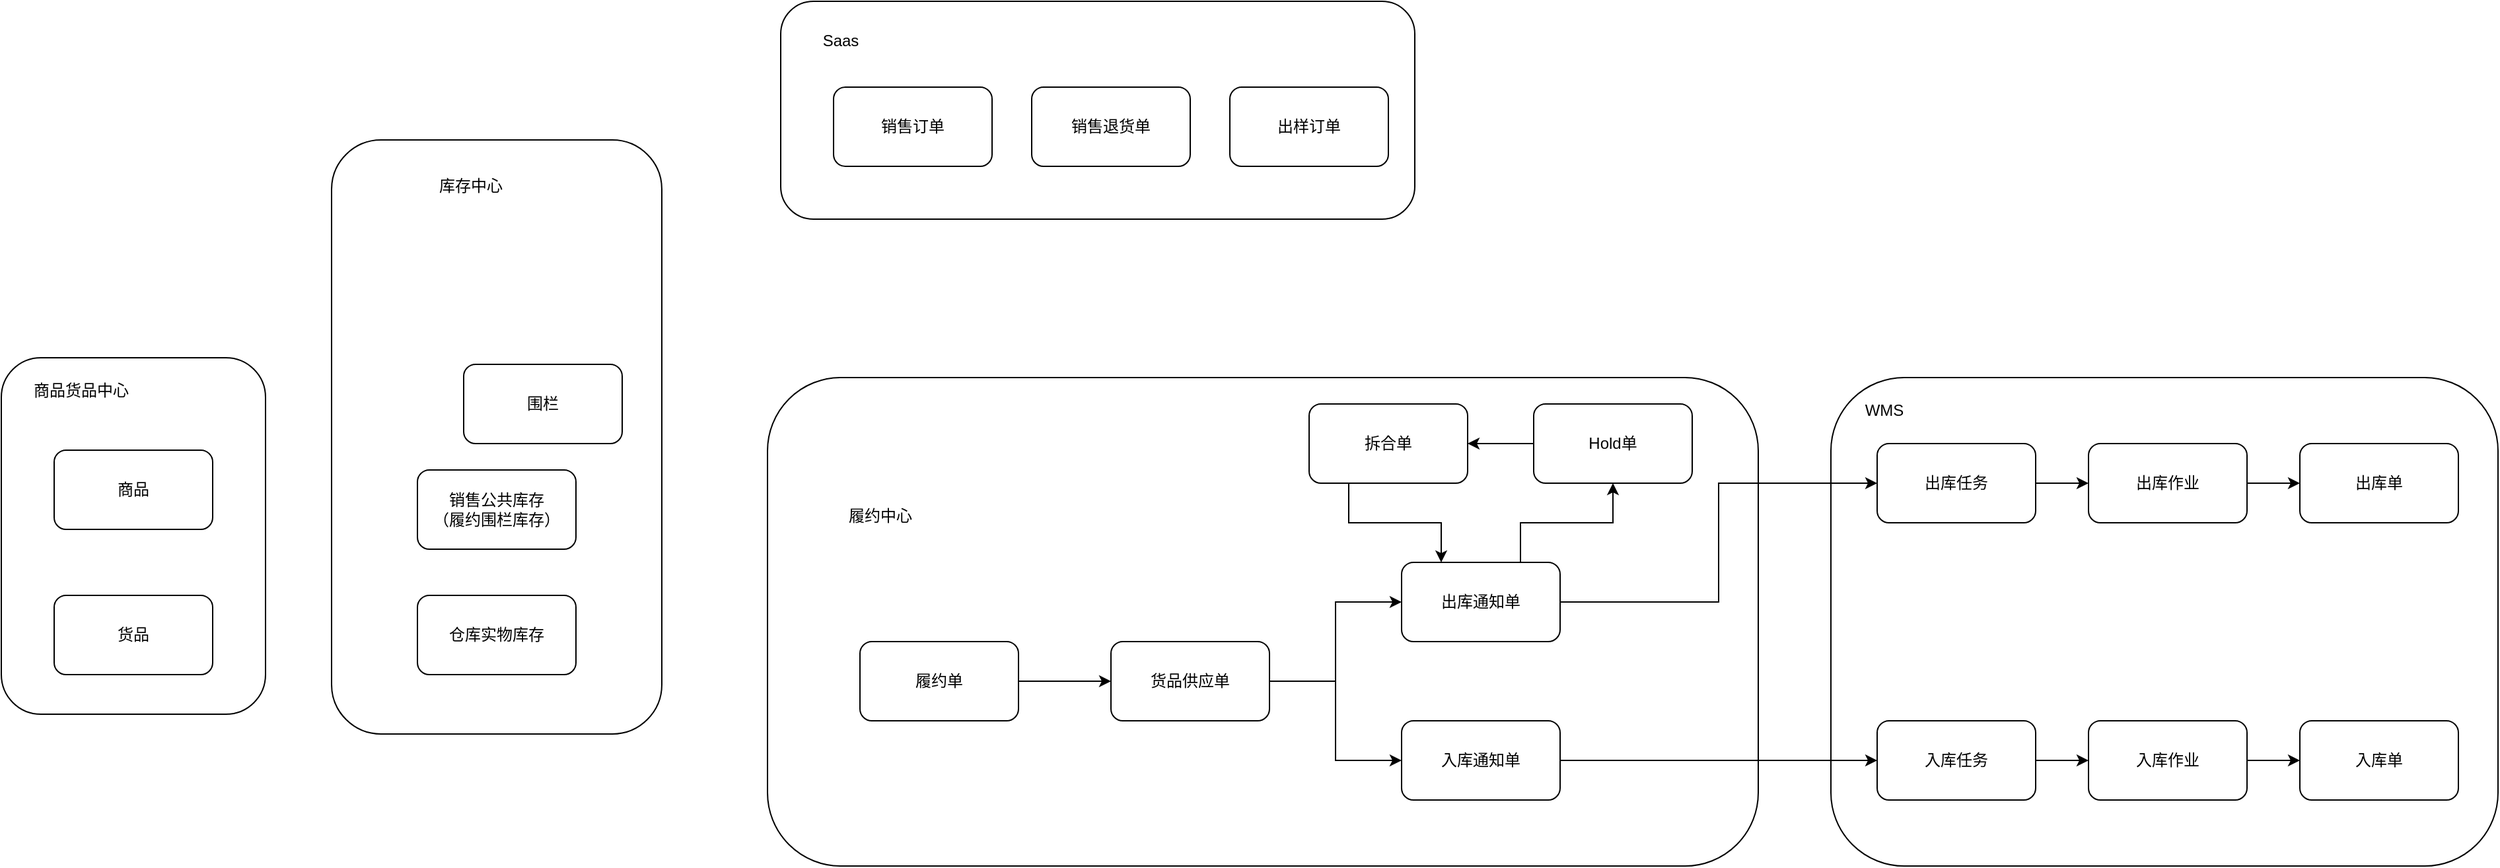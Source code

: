 <mxfile version="20.8.5" type="github">
  <diagram id="9BSfSEBx7n1tUxAudPgJ" name="第 1 页">
    <mxGraphModel dx="2093" dy="611" grid="1" gridSize="10" guides="1" tooltips="1" connect="1" arrows="1" fold="1" page="1" pageScale="1" pageWidth="827" pageHeight="1169" math="0" shadow="0">
      <root>
        <mxCell id="0" />
        <mxCell id="1" parent="0" />
        <mxCell id="_SclktuzGxWFYy_Q4PIl-98" value="" style="rounded=1;whiteSpace=wrap;html=1;" vertex="1" parent="1">
          <mxGeometry x="-260" y="420" width="250" height="450" as="geometry" />
        </mxCell>
        <mxCell id="_SclktuzGxWFYy_Q4PIl-96" value="" style="rounded=1;whiteSpace=wrap;html=1;" vertex="1" parent="1">
          <mxGeometry x="-510" y="585" width="200" height="270" as="geometry" />
        </mxCell>
        <mxCell id="_SclktuzGxWFYy_Q4PIl-86" value="" style="rounded=1;whiteSpace=wrap;html=1;" vertex="1" parent="1">
          <mxGeometry x="80" y="315" width="480" height="165" as="geometry" />
        </mxCell>
        <mxCell id="_SclktuzGxWFYy_Q4PIl-63" value="" style="rounded=1;whiteSpace=wrap;html=1;" vertex="1" parent="1">
          <mxGeometry x="875" y="600" width="505" height="370" as="geometry" />
        </mxCell>
        <mxCell id="_SclktuzGxWFYy_Q4PIl-49" value="" style="rounded=1;whiteSpace=wrap;html=1;" vertex="1" parent="1">
          <mxGeometry x="70" y="600" width="750" height="370" as="geometry" />
        </mxCell>
        <mxCell id="_SclktuzGxWFYy_Q4PIl-50" value="履约中心" style="text;html=1;align=center;verticalAlign=middle;resizable=0;points=[];autosize=1;strokeColor=none;fillColor=none;" vertex="1" parent="1">
          <mxGeometry x="120" y="690" width="70" height="30" as="geometry" />
        </mxCell>
        <mxCell id="_SclktuzGxWFYy_Q4PIl-56" style="edgeStyle=orthogonalEdgeStyle;rounded=0;orthogonalLoop=1;jettySize=auto;html=1;exitX=1;exitY=0.5;exitDx=0;exitDy=0;entryX=0;entryY=0.5;entryDx=0;entryDy=0;" edge="1" parent="1" source="_SclktuzGxWFYy_Q4PIl-51" target="_SclktuzGxWFYy_Q4PIl-54">
          <mxGeometry relative="1" as="geometry" />
        </mxCell>
        <mxCell id="_SclktuzGxWFYy_Q4PIl-51" value="履约单" style="rounded=1;whiteSpace=wrap;html=1;" vertex="1" parent="1">
          <mxGeometry x="140" y="800" width="120" height="60" as="geometry" />
        </mxCell>
        <mxCell id="_SclktuzGxWFYy_Q4PIl-61" style="edgeStyle=orthogonalEdgeStyle;rounded=0;orthogonalLoop=1;jettySize=auto;html=1;exitX=0.75;exitY=0;exitDx=0;exitDy=0;" edge="1" parent="1" source="_SclktuzGxWFYy_Q4PIl-52" target="_SclktuzGxWFYy_Q4PIl-59">
          <mxGeometry relative="1" as="geometry" />
        </mxCell>
        <mxCell id="_SclktuzGxWFYy_Q4PIl-67" style="edgeStyle=orthogonalEdgeStyle;rounded=0;orthogonalLoop=1;jettySize=auto;html=1;exitX=1;exitY=0.5;exitDx=0;exitDy=0;entryX=0;entryY=0.5;entryDx=0;entryDy=0;" edge="1" parent="1" source="_SclktuzGxWFYy_Q4PIl-52" target="_SclktuzGxWFYy_Q4PIl-66">
          <mxGeometry relative="1" as="geometry" />
        </mxCell>
        <mxCell id="_SclktuzGxWFYy_Q4PIl-52" value="出库通知单" style="rounded=1;whiteSpace=wrap;html=1;" vertex="1" parent="1">
          <mxGeometry x="550" y="740" width="120" height="60" as="geometry" />
        </mxCell>
        <mxCell id="_SclktuzGxWFYy_Q4PIl-57" style="edgeStyle=orthogonalEdgeStyle;rounded=0;orthogonalLoop=1;jettySize=auto;html=1;exitX=1;exitY=0.5;exitDx=0;exitDy=0;entryX=0;entryY=0.5;entryDx=0;entryDy=0;" edge="1" parent="1" source="_SclktuzGxWFYy_Q4PIl-54" target="_SclktuzGxWFYy_Q4PIl-52">
          <mxGeometry relative="1" as="geometry" />
        </mxCell>
        <mxCell id="_SclktuzGxWFYy_Q4PIl-58" style="edgeStyle=orthogonalEdgeStyle;rounded=0;orthogonalLoop=1;jettySize=auto;html=1;exitX=1;exitY=0.5;exitDx=0;exitDy=0;entryX=0;entryY=0.5;entryDx=0;entryDy=0;" edge="1" parent="1" source="_SclktuzGxWFYy_Q4PIl-54" target="_SclktuzGxWFYy_Q4PIl-55">
          <mxGeometry relative="1" as="geometry" />
        </mxCell>
        <mxCell id="_SclktuzGxWFYy_Q4PIl-54" value="货品供应单" style="rounded=1;whiteSpace=wrap;html=1;" vertex="1" parent="1">
          <mxGeometry x="330" y="800" width="120" height="60" as="geometry" />
        </mxCell>
        <mxCell id="_SclktuzGxWFYy_Q4PIl-69" style="edgeStyle=orthogonalEdgeStyle;rounded=0;orthogonalLoop=1;jettySize=auto;html=1;exitX=1;exitY=0.5;exitDx=0;exitDy=0;entryX=0;entryY=0.5;entryDx=0;entryDy=0;" edge="1" parent="1" source="_SclktuzGxWFYy_Q4PIl-55" target="_SclktuzGxWFYy_Q4PIl-68">
          <mxGeometry relative="1" as="geometry" />
        </mxCell>
        <mxCell id="_SclktuzGxWFYy_Q4PIl-55" value="入库通知单" style="rounded=1;whiteSpace=wrap;html=1;" vertex="1" parent="1">
          <mxGeometry x="550" y="860" width="120" height="60" as="geometry" />
        </mxCell>
        <mxCell id="_SclktuzGxWFYy_Q4PIl-62" style="edgeStyle=orthogonalEdgeStyle;rounded=0;orthogonalLoop=1;jettySize=auto;html=1;exitX=0;exitY=0.5;exitDx=0;exitDy=0;" edge="1" parent="1" source="_SclktuzGxWFYy_Q4PIl-59" target="_SclktuzGxWFYy_Q4PIl-60">
          <mxGeometry relative="1" as="geometry" />
        </mxCell>
        <mxCell id="_SclktuzGxWFYy_Q4PIl-59" value="Hold单" style="rounded=1;whiteSpace=wrap;html=1;" vertex="1" parent="1">
          <mxGeometry x="650" y="620" width="120" height="60" as="geometry" />
        </mxCell>
        <mxCell id="_SclktuzGxWFYy_Q4PIl-64" style="edgeStyle=orthogonalEdgeStyle;rounded=0;orthogonalLoop=1;jettySize=auto;html=1;exitX=0.25;exitY=1;exitDx=0;exitDy=0;entryX=0.25;entryY=0;entryDx=0;entryDy=0;" edge="1" parent="1" source="_SclktuzGxWFYy_Q4PIl-60" target="_SclktuzGxWFYy_Q4PIl-52">
          <mxGeometry relative="1" as="geometry" />
        </mxCell>
        <mxCell id="_SclktuzGxWFYy_Q4PIl-60" value="拆合单" style="rounded=1;whiteSpace=wrap;html=1;" vertex="1" parent="1">
          <mxGeometry x="480" y="620" width="120" height="60" as="geometry" />
        </mxCell>
        <mxCell id="_SclktuzGxWFYy_Q4PIl-65" value="WMS" style="text;html=1;align=center;verticalAlign=middle;resizable=0;points=[];autosize=1;strokeColor=none;fillColor=none;" vertex="1" parent="1">
          <mxGeometry x="890" y="610" width="50" height="30" as="geometry" />
        </mxCell>
        <mxCell id="_SclktuzGxWFYy_Q4PIl-71" style="edgeStyle=orthogonalEdgeStyle;rounded=0;orthogonalLoop=1;jettySize=auto;html=1;exitX=1;exitY=0.5;exitDx=0;exitDy=0;entryX=0;entryY=0.5;entryDx=0;entryDy=0;" edge="1" parent="1" source="_SclktuzGxWFYy_Q4PIl-66" target="_SclktuzGxWFYy_Q4PIl-72">
          <mxGeometry relative="1" as="geometry" />
        </mxCell>
        <mxCell id="_SclktuzGxWFYy_Q4PIl-66" value="出库任务" style="rounded=1;whiteSpace=wrap;html=1;" vertex="1" parent="1">
          <mxGeometry x="910" y="650" width="120" height="60" as="geometry" />
        </mxCell>
        <mxCell id="_SclktuzGxWFYy_Q4PIl-76" style="edgeStyle=orthogonalEdgeStyle;rounded=0;orthogonalLoop=1;jettySize=auto;html=1;exitX=1;exitY=0.5;exitDx=0;exitDy=0;" edge="1" parent="1" source="_SclktuzGxWFYy_Q4PIl-68" target="_SclktuzGxWFYy_Q4PIl-74">
          <mxGeometry relative="1" as="geometry" />
        </mxCell>
        <mxCell id="_SclktuzGxWFYy_Q4PIl-68" value="入库任务" style="rounded=1;whiteSpace=wrap;html=1;" vertex="1" parent="1">
          <mxGeometry x="910" y="860" width="120" height="60" as="geometry" />
        </mxCell>
        <mxCell id="_SclktuzGxWFYy_Q4PIl-70" value="出库单" style="rounded=1;whiteSpace=wrap;html=1;" vertex="1" parent="1">
          <mxGeometry x="1230" y="650" width="120" height="60" as="geometry" />
        </mxCell>
        <mxCell id="_SclktuzGxWFYy_Q4PIl-73" style="edgeStyle=orthogonalEdgeStyle;rounded=0;orthogonalLoop=1;jettySize=auto;html=1;exitX=1;exitY=0.5;exitDx=0;exitDy=0;" edge="1" parent="1" source="_SclktuzGxWFYy_Q4PIl-72" target="_SclktuzGxWFYy_Q4PIl-70">
          <mxGeometry relative="1" as="geometry" />
        </mxCell>
        <mxCell id="_SclktuzGxWFYy_Q4PIl-72" value="出库作业" style="rounded=1;whiteSpace=wrap;html=1;" vertex="1" parent="1">
          <mxGeometry x="1070" y="650" width="120" height="60" as="geometry" />
        </mxCell>
        <mxCell id="_SclktuzGxWFYy_Q4PIl-77" style="edgeStyle=orthogonalEdgeStyle;rounded=0;orthogonalLoop=1;jettySize=auto;html=1;exitX=1;exitY=0.5;exitDx=0;exitDy=0;entryX=0;entryY=0.5;entryDx=0;entryDy=0;" edge="1" parent="1" source="_SclktuzGxWFYy_Q4PIl-74" target="_SclktuzGxWFYy_Q4PIl-75">
          <mxGeometry relative="1" as="geometry" />
        </mxCell>
        <mxCell id="_SclktuzGxWFYy_Q4PIl-74" value="入库作业" style="rounded=1;whiteSpace=wrap;html=1;" vertex="1" parent="1">
          <mxGeometry x="1070" y="860" width="120" height="60" as="geometry" />
        </mxCell>
        <mxCell id="_SclktuzGxWFYy_Q4PIl-75" value="入库单" style="rounded=1;whiteSpace=wrap;html=1;" vertex="1" parent="1">
          <mxGeometry x="1230" y="860" width="120" height="60" as="geometry" />
        </mxCell>
        <mxCell id="_SclktuzGxWFYy_Q4PIl-78" value="商品" style="rounded=1;whiteSpace=wrap;html=1;" vertex="1" parent="1">
          <mxGeometry x="-470" y="655" width="120" height="60" as="geometry" />
        </mxCell>
        <mxCell id="_SclktuzGxWFYy_Q4PIl-79" value="货品" style="rounded=1;whiteSpace=wrap;html=1;" vertex="1" parent="1">
          <mxGeometry x="-470" y="765" width="120" height="60" as="geometry" />
        </mxCell>
        <mxCell id="_SclktuzGxWFYy_Q4PIl-80" value="仓库实物库存" style="rounded=1;whiteSpace=wrap;html=1;" vertex="1" parent="1">
          <mxGeometry x="-195" y="765" width="120" height="60" as="geometry" />
        </mxCell>
        <mxCell id="_SclktuzGxWFYy_Q4PIl-81" value="销售公共库存&lt;br&gt;（履约围栏库存）" style="rounded=1;whiteSpace=wrap;html=1;" vertex="1" parent="1">
          <mxGeometry x="-195" y="670" width="120" height="60" as="geometry" />
        </mxCell>
        <mxCell id="_SclktuzGxWFYy_Q4PIl-85" value="销售订单" style="rounded=1;whiteSpace=wrap;html=1;" vertex="1" parent="1">
          <mxGeometry x="120" y="380" width="120" height="60" as="geometry" />
        </mxCell>
        <mxCell id="_SclktuzGxWFYy_Q4PIl-87" value="Saas" style="text;html=1;align=center;verticalAlign=middle;resizable=0;points=[];autosize=1;strokeColor=none;fillColor=none;" vertex="1" parent="1">
          <mxGeometry x="100" y="330" width="50" height="30" as="geometry" />
        </mxCell>
        <mxCell id="_SclktuzGxWFYy_Q4PIl-88" value="销售退货单" style="rounded=1;whiteSpace=wrap;html=1;" vertex="1" parent="1">
          <mxGeometry x="270" y="380" width="120" height="60" as="geometry" />
        </mxCell>
        <mxCell id="_SclktuzGxWFYy_Q4PIl-89" value="出样订单" style="rounded=1;whiteSpace=wrap;html=1;" vertex="1" parent="1">
          <mxGeometry x="420" y="380" width="120" height="60" as="geometry" />
        </mxCell>
        <mxCell id="_SclktuzGxWFYy_Q4PIl-97" value="商品货品中心" style="text;html=1;align=center;verticalAlign=middle;resizable=0;points=[];autosize=1;strokeColor=none;fillColor=none;" vertex="1" parent="1">
          <mxGeometry x="-500" y="595" width="100" height="30" as="geometry" />
        </mxCell>
        <mxCell id="_SclktuzGxWFYy_Q4PIl-99" value="库存中心" style="text;html=1;align=center;verticalAlign=middle;resizable=0;points=[];autosize=1;strokeColor=none;fillColor=none;" vertex="1" parent="1">
          <mxGeometry x="-190" y="440" width="70" height="30" as="geometry" />
        </mxCell>
        <mxCell id="_SclktuzGxWFYy_Q4PIl-100" value="围栏" style="rounded=1;whiteSpace=wrap;html=1;" vertex="1" parent="1">
          <mxGeometry x="-160" y="590" width="120" height="60" as="geometry" />
        </mxCell>
      </root>
    </mxGraphModel>
  </diagram>
</mxfile>
